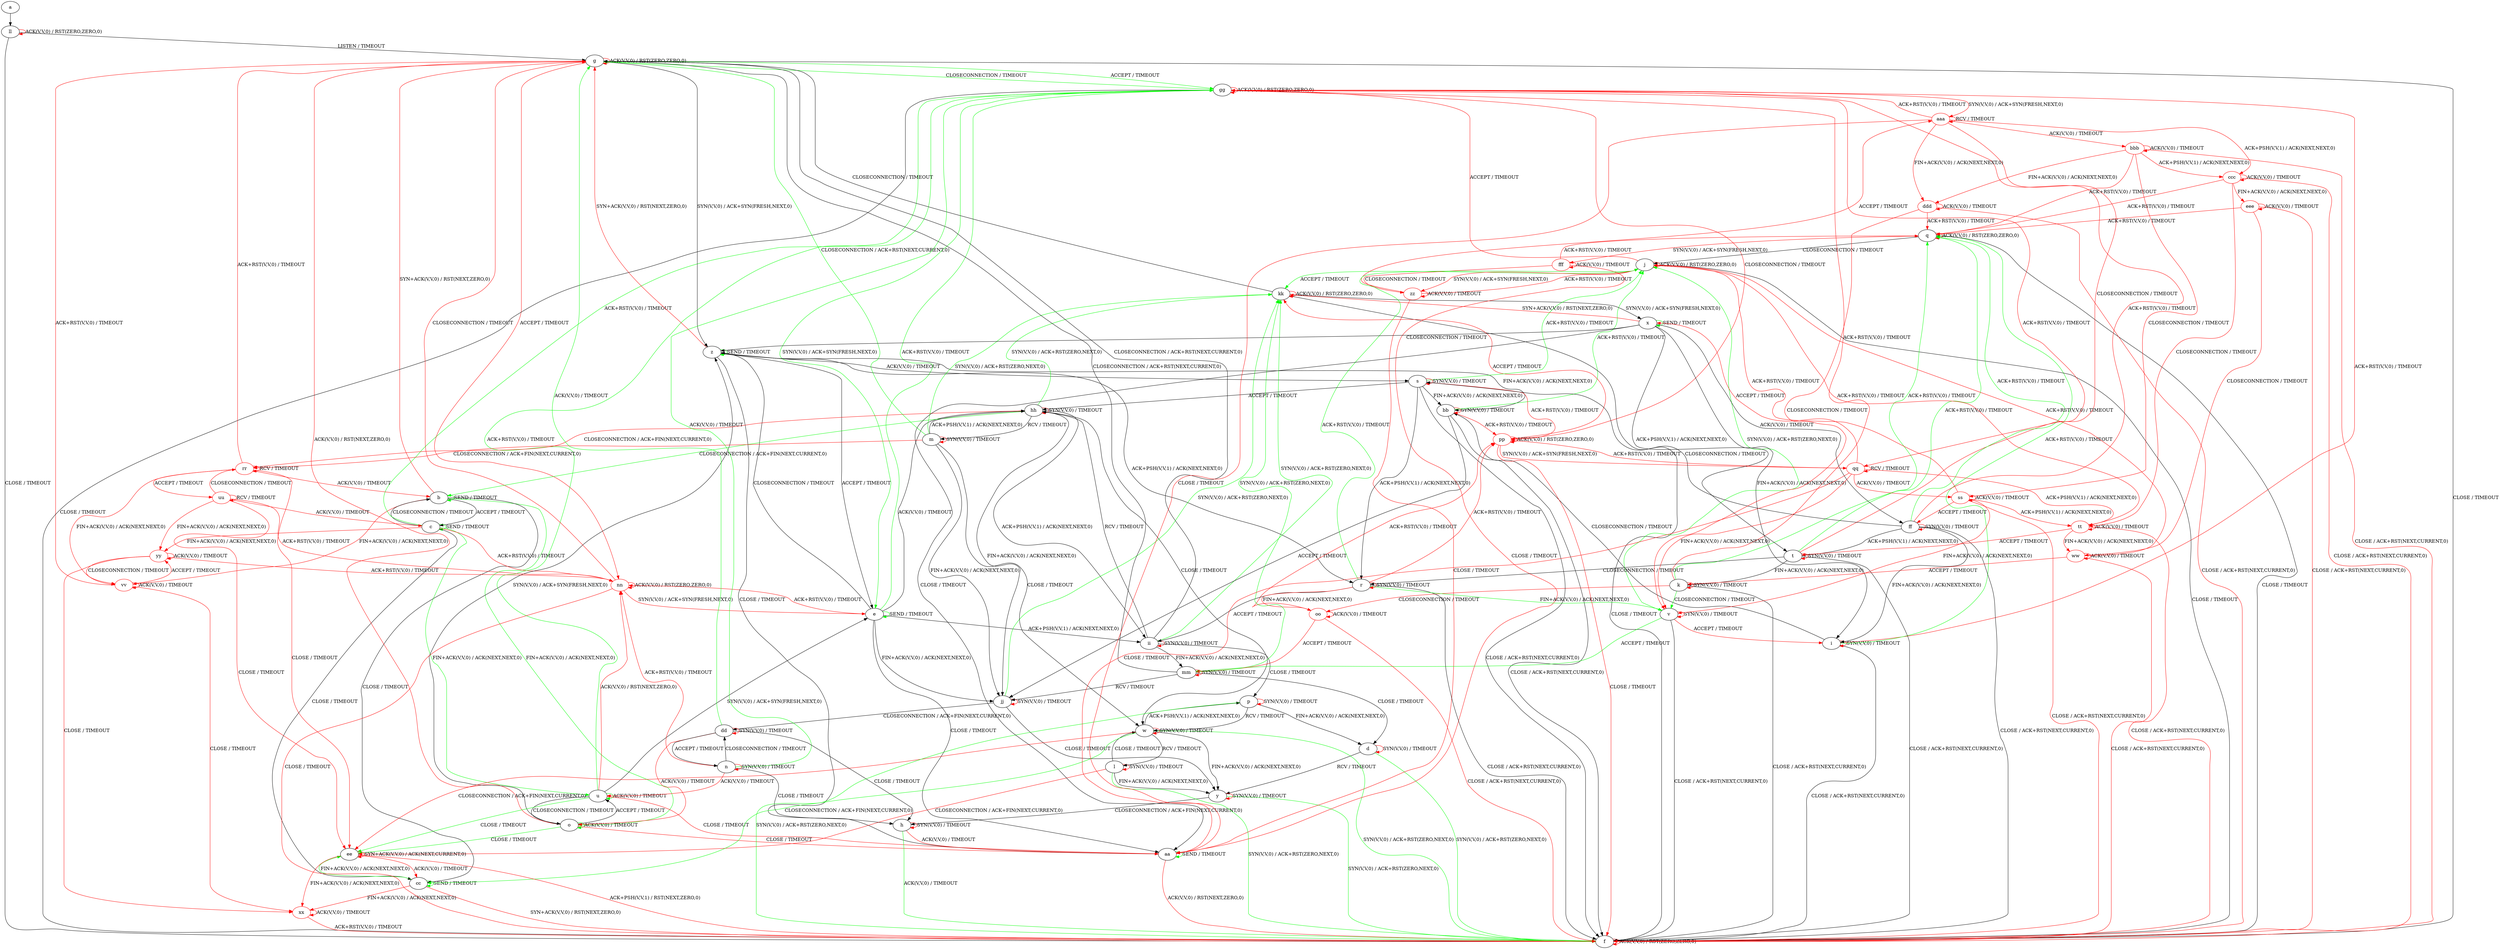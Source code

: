 digraph "" {
	graph ["Incoming time"=42.33273100852966,
		"Outgoing time"=68.66762256622314,
		Output="{'States': 58, 'Transitions': 871, 'Filename': '../results/tcp/TCP_Linux_Server-TCP_Windows8_Server-cvc4-3.dot'}",
		Reference="{'States': 58, 'Transitions': 685, 'Filename': '../subjects/tcp/TCP_Linux_Server.dot'}",
		Solver=cvc4,
		Updated="{'States': 39, 'Transitions': 495, 'Filename': '../subjects/tcp/TCP_Windows8_Server.dot'}",
		"f-measure"=0.5237288135593221,
		precision=0.6242424242424243,
		recall=0.4510948905109489
	];
	a -> ll [key=0];
b -> b [key=0,
color=green,
label="SEND / TIMEOUT"];
b -> c [key=0,
label="ACCEPT / TIMEOUT"];
b -> g [key=0,
color=red,
label="SYN+ACK(V,V,0) / RST(NEXT,ZERO,0)"];
b -> o [key=0,
color=green,
label="FIN+ACK(V,V,0) / ACK(NEXT,NEXT,0)"];
b -> cc [key=0,
label="CLOSE / TIMEOUT"];
vv [color=red];
b -> vv [key=0,
color=red,
label="FIN+ACK(V,V,0) / ACK(NEXT,NEXT,0)"];
c -> b [key=0,
label="CLOSECONNECTION / TIMEOUT"];
c -> c [key=0,
color=green,
label="SEND / TIMEOUT"];
c -> u [key=0,
color=green,
label="FIN+ACK(V,V,0) / ACK(NEXT,NEXT,0)"];
c -> cc [key=0,
label="CLOSE / TIMEOUT"];
c -> gg [key=0,
color=green,
label="ACK+RST(V,V,0) / TIMEOUT"];
nn [color=red];
c -> nn [key=0,
color=red,
label="ACK+RST(V,V,0) / TIMEOUT"];
yy [color=red];
c -> yy [key=0,
color=red,
label="FIN+ACK(V,V,0) / ACK(NEXT,NEXT,0)"];
d -> d [key=0,
color=red,
label="SYN(V,V,0) / TIMEOUT"];
d -> f [key=0,
color=green,
label="SYN(V,V,0) / ACK+RST(ZERO,NEXT,0)"];
d -> y [key=0,
label="RCV / TIMEOUT"];
e -> e [key=0,
color=green,
label="SEND / TIMEOUT"];
e -> z [key=0,
label="CLOSECONNECTION / TIMEOUT"];
e -> aa [key=0,
label="CLOSE / TIMEOUT"];
e -> gg [key=0,
color=green,
label="ACK+RST(V,V,0) / TIMEOUT"];
e -> hh [key=0,
label="ACK(V,V,0) / TIMEOUT"];
e -> ii [key=0,
label="ACK+PSH(V,V,1) / ACK(NEXT,NEXT,0)"];
e -> jj [key=0,
label="FIN+ACK(V,V,0) / ACK(NEXT,NEXT,0)"];
e -> nn [key=0,
color=red,
label="ACK+RST(V,V,0) / TIMEOUT"];
f -> f [key=0,
color=red,
label="ACK(V,V,0) / RST(ZERO,ZERO,0)"];
g -> f [key=0,
label="CLOSE / TIMEOUT"];
g -> g [key=0,
color=red,
label="ACK(V,V,0) / RST(ZERO,ZERO,0)"];
g -> z [key=0,
label="SYN(V,V,0) / ACK+SYN(FRESH,NEXT,0)"];
g -> gg [key=0,
color=green,
label="ACCEPT / TIMEOUT"];
g -> nn [key=0,
color=red,
label="ACCEPT / TIMEOUT"];
h -> f [key=0,
color=green,
label="ACK(V,V,0) / TIMEOUT"];
h -> h [key=0,
color=red,
label="SYN(V,V,0) / TIMEOUT"];
h -> aa [key=0,
color=red,
label="ACK(V,V,0) / TIMEOUT"];
i -> f [key=0,
label="CLOSE / ACK+RST(NEXT,CURRENT,0)"];
i -> i [key=0,
color=red,
label="SYN(V,V,0) / TIMEOUT"];
i -> q [key=0,
color=green,
label="ACK+RST(V,V,0) / TIMEOUT"];
i -> bb [key=0,
label="CLOSECONNECTION / TIMEOUT"];
i -> gg [key=0,
color=red,
label="ACK+RST(V,V,0) / TIMEOUT"];
j -> f [key=0,
label="CLOSE / TIMEOUT"];
j -> j [key=0,
color=red,
label="ACK(V,V,0) / RST(ZERO,ZERO,0)"];
j -> gg [key=0,
color=red,
label="ACCEPT / TIMEOUT"];
j -> kk [key=0,
color=green,
label="ACCEPT / TIMEOUT"];
zz [color=red];
j -> zz [key=0,
color=red,
label="SYN(V,V,0) / ACK+SYN(FRESH,NEXT,0)"];
k -> f [key=0,
label="CLOSE / ACK+RST(NEXT,CURRENT,0)"];
k -> k [key=0,
color=red,
label="SYN(V,V,0) / TIMEOUT"];
k -> q [key=0,
color=green,
label="ACK+RST(V,V,0) / TIMEOUT"];
k -> v [key=0,
color=green,
label="CLOSECONNECTION / TIMEOUT"];
k -> gg [key=0,
color=red,
label="ACK+RST(V,V,0) / TIMEOUT"];
oo [color=red];
k -> oo [key=0,
color=red,
label="CLOSECONNECTION / TIMEOUT"];
l -> f [key=0,
color=green,
label="SYN(V,V,0) / ACK+RST(ZERO,NEXT,0)"];
l -> l [key=0,
color=red,
label="SYN(V,V,0) / TIMEOUT"];
l -> w [key=0,
label="CLOSE / TIMEOUT"];
l -> y [key=0,
label="FIN+ACK(V,V,0) / ACK(NEXT,NEXT,0)"];
l -> ee [key=0,
color=red,
label="CLOSECONNECTION / ACK+FIN(NEXT,CURRENT,0)"];
m -> g [key=0,
color=green,
label="CLOSECONNECTION / ACK+RST(NEXT,CURRENT,0)"];
m -> m [key=0,
color=red,
label="SYN(V,V,0) / TIMEOUT"];
m -> w [key=0,
label="CLOSE / TIMEOUT"];
m -> hh [key=0,
label="ACK+PSH(V,V,1) / ACK(NEXT,NEXT,0)"];
m -> jj [key=0,
label="FIN+ACK(V,V,0) / ACK(NEXT,NEXT,0)"];
m -> kk [key=0,
color=green,
label="SYN(V,V,0) / ACK+RST(ZERO,NEXT,0)"];
rr [color=red];
m -> rr [key=0,
color=red,
label="CLOSECONNECTION / ACK+FIN(NEXT,CURRENT,0)"];
n -> h [key=0,
label="CLOSE / TIMEOUT"];
n -> n [key=0,
color=red,
label="SYN(V,V,0) / TIMEOUT"];
n -> u [key=0,
color=red,
label="ACK(V,V,0) / TIMEOUT"];
n -> dd [key=0,
label="CLOSECONNECTION / TIMEOUT"];
n -> gg [key=0,
color=green,
label="ACK(V,V,0) / TIMEOUT"];
n -> nn [key=0,
color=red,
label="ACK+RST(V,V,0) / TIMEOUT"];
o -> g [key=0,
color=red,
label="ACK(V,V,0) / RST(NEXT,ZERO,0)"];
o -> o [key=0,
color=green,
label="ACK(V,V,0) / TIMEOUT"];
o -> u [key=0,
label="ACCEPT / TIMEOUT"];
o -> z [key=0,
label="SYN(V,V,0) / ACK+SYN(FRESH,NEXT,0)"];
o -> aa [key=0,
color=red,
label="CLOSE / TIMEOUT"];
o -> ee [key=0,
color=green,
label="CLOSE / TIMEOUT"];
p -> d [key=0,
label="FIN+ACK(V,V,0) / ACK(NEXT,NEXT,0)"];
p -> f [key=0,
color=green,
label="SYN(V,V,0) / ACK+RST(ZERO,NEXT,0)"];
p -> p [key=0,
color=red,
label="SYN(V,V,0) / TIMEOUT"];
p -> w [key=0,
label="RCV / TIMEOUT"];
q -> f [key=0,
label="CLOSE / TIMEOUT"];
q -> j [key=0,
label="CLOSECONNECTION / TIMEOUT"];
q -> q [key=0,
color=red,
label="ACK(V,V,0) / RST(ZERO,ZERO,0)"];
fff [color=red];
q -> fff [key=0,
color=red,
label="SYN(V,V,0) / ACK+SYN(FRESH,NEXT,0)"];
r -> f [key=0,
label="CLOSE / ACK+RST(NEXT,CURRENT,0)"];
r -> j [key=0,
color=green,
label="ACK+RST(V,V,0) / TIMEOUT"];
r -> r [key=0,
color=red,
label="SYN(V,V,0) / TIMEOUT"];
r -> v [key=0,
color=green,
label="FIN+ACK(V,V,0) / ACK(NEXT,NEXT,0)"];
r -> ii [key=0,
label="ACCEPT / TIMEOUT"];
r -> oo [key=0,
color=red,
label="FIN+ACK(V,V,0) / ACK(NEXT,NEXT,0)"];
pp [color=red];
r -> pp [key=0,
color=red,
label="ACK+RST(V,V,0) / TIMEOUT"];
s -> f [key=0,
label="CLOSE / ACK+RST(NEXT,CURRENT,0)"];
s -> j [key=0,
color=green,
label="ACK+RST(V,V,0) / TIMEOUT"];
s -> r [key=0,
label="ACK+PSH(V,V,1) / ACK(NEXT,NEXT,0)"];
s -> s [key=0,
color=red,
label="SYN(V,V,0) / TIMEOUT"];
s -> bb [key=0,
label="FIN+ACK(V,V,0) / ACK(NEXT,NEXT,0)"];
s -> hh [key=0,
label="ACCEPT / TIMEOUT"];
s -> pp [key=0,
color=red,
label="ACK+RST(V,V,0) / TIMEOUT"];
t -> f [key=0,
label="CLOSE / ACK+RST(NEXT,CURRENT,0)"];
t -> k [key=0,
label="FIN+ACK(V,V,0) / ACK(NEXT,NEXT,0)"];
t -> q [key=0,
color=green,
label="ACK+RST(V,V,0) / TIMEOUT"];
t -> r [key=0,
label="CLOSECONNECTION / TIMEOUT"];
t -> t [key=0,
color=red,
label="SYN(V,V,0) / TIMEOUT"];
t -> gg [key=0,
color=red,
label="ACK+RST(V,V,0) / TIMEOUT"];
u -> e [key=0,
label="SYN(V,V,0) / ACK+SYN(FRESH,NEXT,0)"];
u -> o [key=0,
label="CLOSECONNECTION / TIMEOUT"];
u -> u [key=0,
color=green,
label="ACK(V,V,0) / TIMEOUT"];
u -> aa [key=0,
color=red,
label="CLOSE / TIMEOUT"];
u -> ee [key=0,
color=green,
label="CLOSE / TIMEOUT"];
u -> gg [key=0,
color=green,
label="ACK+RST(V,V,0) / TIMEOUT"];
u -> nn [key=0,
color=red,
label="ACK(V,V,0) / RST(NEXT,ZERO,0)"];
v -> f [key=0,
label="CLOSE / ACK+RST(NEXT,CURRENT,0)"];
v -> i [key=0,
color=red,
label="ACCEPT / TIMEOUT"];
v -> j [key=0,
color=green,
label="SYN(V,V,0) / ACK+RST(ZERO,NEXT,0)"];
v -> v [key=0,
color=red,
label="SYN(V,V,0) / TIMEOUT"];
v -> mm [key=0,
color=green,
label="ACCEPT / TIMEOUT"];
w -> f [key=0,
color=green,
label="SYN(V,V,0) / ACK+RST(ZERO,NEXT,0)"];
w -> l [key=0,
label="RCV / TIMEOUT"];
w -> p [key=0,
label="ACK+PSH(V,V,1) / ACK(NEXT,NEXT,0)"];
w -> w [key=0,
color=red,
label="SYN(V,V,0) / TIMEOUT"];
w -> y [key=0,
label="FIN+ACK(V,V,0) / ACK(NEXT,NEXT,0)"];
w -> cc [key=0,
color=green,
label="CLOSECONNECTION / ACK+FIN(NEXT,CURRENT,0)"];
w -> ee [key=0,
color=red,
label="CLOSECONNECTION / ACK+FIN(NEXT,CURRENT,0)"];
x -> i [key=0,
label="FIN+ACK(V,V,0) / ACK(NEXT,NEXT,0)"];
x -> t [key=0,
label="ACK+PSH(V,V,1) / ACK(NEXT,NEXT,0)"];
x -> x [key=0,
color=green,
label="SEND / TIMEOUT"];
x -> z [key=0,
label="CLOSECONNECTION / TIMEOUT"];
x -> aa [key=0,
label="CLOSE / TIMEOUT"];
x -> ff [key=0,
label="ACK(V,V,0) / TIMEOUT"];
x -> kk [key=0,
color=red,
label="SYN+ACK(V,V,0) / RST(NEXT,ZERO,0)"];
y -> f [key=0,
color=green,
label="SYN(V,V,0) / ACK+RST(ZERO,NEXT,0)"];
y -> h [key=0,
label="CLOSECONNECTION / ACK+FIN(NEXT,CURRENT,0)"];
y -> y [key=0,
color=red,
label="SYN(V,V,0) / TIMEOUT"];
z -> e [key=0,
label="ACCEPT / TIMEOUT"];
z -> g [key=0,
color=red,
label="SYN+ACK(V,V,0) / RST(NEXT,ZERO,0)"];
z -> r [key=0,
label="ACK+PSH(V,V,1) / ACK(NEXT,NEXT,0)"];
z -> s [key=0,
label="ACK(V,V,0) / TIMEOUT"];
z -> z [key=0,
color=green,
label="SEND / TIMEOUT"];
z -> aa [key=0,
label="CLOSE / TIMEOUT"];
z -> bb [key=0,
label="FIN+ACK(V,V,0) / ACK(NEXT,NEXT,0)"];
aa -> f [key=0,
color=red,
label="ACK(V,V,0) / RST(NEXT,ZERO,0)"];
aa -> aa [key=0,
color=green,
label="SEND / TIMEOUT"];
bb -> f [key=0,
label="CLOSE / ACK+RST(NEXT,CURRENT,0)"];
bb -> j [key=0,
color=green,
label="ACK+RST(V,V,0) / TIMEOUT"];
bb -> bb [key=0,
color=red,
label="SYN(V,V,0) / TIMEOUT"];
bb -> jj [key=0,
label="ACCEPT / TIMEOUT"];
bb -> pp [key=0,
color=red,
label="ACK+RST(V,V,0) / TIMEOUT"];
cc -> f [key=0,
color=red,
label="SYN+ACK(V,V,0) / RST(NEXT,ZERO,0)"];
cc -> cc [key=0,
color=green,
label="SEND / TIMEOUT"];
cc -> ee [key=0,
color=green,
label="FIN+ACK(V,V,0) / ACK(NEXT,NEXT,0)"];
xx [color=red];
cc -> xx [key=0,
color=red,
label="FIN+ACK(V,V,0) / ACK(NEXT,NEXT,0)"];
dd -> g [key=0,
color=green,
label="ACK(V,V,0) / TIMEOUT"];
dd -> h [key=0,
label="CLOSE / TIMEOUT"];
dd -> n [key=0,
label="ACCEPT / TIMEOUT"];
dd -> o [key=0,
color=red,
label="ACK(V,V,0) / TIMEOUT"];
dd -> dd [key=0,
color=red,
label="SYN(V,V,0) / TIMEOUT"];
ee -> f [key=0,
color=red,
label="ACK+PSH(V,V,1) / RST(NEXT,ZERO,0)"];
ee -> cc [key=0,
color=red,
label="ACK(V,V,0) / TIMEOUT"];
ee -> ee [key=0,
color=red,
label="SYN+ACK(V,V,0) / ACK(NEXT,CURRENT,0)"];
ee -> xx [key=0,
color=red,
label="FIN+ACK(V,V,0) / ACK(NEXT,NEXT,0)"];
ff -> f [key=0,
label="CLOSE / ACK+RST(NEXT,CURRENT,0)"];
ff -> i [key=0,
label="FIN+ACK(V,V,0) / ACK(NEXT,NEXT,0)"];
ff -> q [key=0,
color=green,
label="ACK+RST(V,V,0) / TIMEOUT"];
ff -> s [key=0,
label="CLOSECONNECTION / TIMEOUT"];
ff -> t [key=0,
label="ACK+PSH(V,V,1) / ACK(NEXT,NEXT,0)"];
ff -> ff [key=0,
color=red,
label="SYN(V,V,0) / TIMEOUT"];
ff -> gg [key=0,
color=red,
label="ACK+RST(V,V,0) / TIMEOUT"];
gg -> e [key=0,
color=green,
label="SYN(V,V,0) / ACK+SYN(FRESH,NEXT,0)"];
gg -> f [key=0,
label="CLOSE / TIMEOUT"];
gg -> g [key=0,
color=green,
label="CLOSECONNECTION / TIMEOUT"];
gg -> gg [key=0,
color=red,
label="ACK(V,V,0) / RST(ZERO,ZERO,0)"];
gg -> pp [key=0,
color=red,
label="CLOSECONNECTION / TIMEOUT"];
aaa [color=red];
gg -> aaa [key=0,
color=red,
label="SYN(V,V,0) / ACK+SYN(FRESH,NEXT,0)"];
hh -> b [key=0,
color=green,
label="CLOSECONNECTION / ACK+FIN(NEXT,CURRENT,0)"];
hh -> m [key=0,
label="RCV / TIMEOUT"];
hh -> w [key=0,
label="CLOSE / TIMEOUT"];
hh -> hh [key=0,
color=red,
label="SYN(V,V,0) / TIMEOUT"];
hh -> ii [key=0,
label="ACK+PSH(V,V,1) / ACK(NEXT,NEXT,0)"];
hh -> jj [key=0,
label="FIN+ACK(V,V,0) / ACK(NEXT,NEXT,0)"];
hh -> kk [key=0,
color=green,
label="SYN(V,V,0) / ACK+RST(ZERO,NEXT,0)"];
hh -> rr [key=0,
color=red,
label="CLOSECONNECTION / ACK+FIN(NEXT,CURRENT,0)"];
ii -> g [key=0,
label="CLOSECONNECTION / ACK+RST(NEXT,CURRENT,0)"];
ii -> p [key=0,
label="CLOSE / TIMEOUT"];
ii -> hh [key=0,
label="RCV / TIMEOUT"];
ii -> ii [key=0,
color=red,
label="SYN(V,V,0) / TIMEOUT"];
ii -> kk [key=0,
color=green,
label="SYN(V,V,0) / ACK+RST(ZERO,NEXT,0)"];
ii -> mm [key=0,
label="FIN+ACK(V,V,0) / ACK(NEXT,NEXT,0)"];
jj -> y [key=0,
label="CLOSE / TIMEOUT"];
jj -> dd [key=0,
label="CLOSECONNECTION / ACK+FIN(NEXT,CURRENT,0)"];
jj -> jj [key=0,
color=red,
label="SYN(V,V,0) / TIMEOUT"];
jj -> kk [key=0,
color=green,
label="SYN(V,V,0) / ACK+RST(ZERO,NEXT,0)"];
kk -> f [key=0,
label="CLOSE / TIMEOUT"];
kk -> g [key=0,
label="CLOSECONNECTION / TIMEOUT"];
kk -> x [key=0,
label="SYN(V,V,0) / ACK+SYN(FRESH,NEXT,0)"];
kk -> kk [key=0,
color=red,
label="ACK(V,V,0) / RST(ZERO,ZERO,0)"];
ll -> f [key=0,
label="CLOSE / TIMEOUT"];
ll -> g [key=0,
label="LISTEN / TIMEOUT"];
ll -> ll [key=0,
color=red,
label="ACK(V,V,0) / RST(ZERO,ZERO,0)"];
mm -> d [key=0,
label="CLOSE / TIMEOUT"];
mm -> g [key=0,
label="CLOSECONNECTION / ACK+RST(NEXT,CURRENT,0)"];
mm -> jj [key=0,
label="RCV / TIMEOUT"];
mm -> kk [key=0,
color=green,
label="SYN(V,V,0) / ACK+RST(ZERO,NEXT,0)"];
mm -> mm [key=0,
color=red,
label="SYN(V,V,0) / TIMEOUT"];
nn -> e [key=0,
color=red,
label="SYN(V,V,0) / ACK+SYN(FRESH,NEXT,0)"];
nn -> f [key=0,
color=red,
label="CLOSE / TIMEOUT"];
nn -> g [key=0,
color=red,
label="CLOSECONNECTION / TIMEOUT"];
nn -> nn [key=0,
color=red,
label="ACK(V,V,0) / RST(ZERO,ZERO,0)"];
oo -> f [key=0,
color=red,
label="CLOSE / ACK+RST(NEXT,CURRENT,0)"];
oo -> mm [key=0,
color=red,
label="ACCEPT / TIMEOUT"];
oo -> oo [key=0,
color=red,
label="ACK(V,V,0) / TIMEOUT"];
oo -> pp [key=0,
color=red,
label="ACK+RST(V,V,0) / TIMEOUT"];
pp -> f [key=0,
color=red,
label="CLOSE / TIMEOUT"];
pp -> kk [key=0,
color=red,
label="ACCEPT / TIMEOUT"];
pp -> pp [key=0,
color=red,
label="ACK(V,V,0) / RST(ZERO,ZERO,0)"];
qq [color=red];
pp -> qq [key=0,
color=red,
label="SYN(V,V,0) / ACK+SYN(FRESH,NEXT,0)"];
qq -> v [key=0,
color=red,
label="FIN+ACK(V,V,0) / ACK(NEXT,NEXT,0)"];
qq -> x [key=0,
color=red,
label="ACCEPT / TIMEOUT"];
qq -> aa [key=0,
color=red,
label="CLOSE / TIMEOUT"];
qq -> pp [key=0,
color=red,
label="ACK+RST(V,V,0) / TIMEOUT"];
qq -> qq [key=0,
color=red,
label="RCV / TIMEOUT"];
ss [color=red];
qq -> ss [key=0,
color=red,
label="ACK(V,V,0) / TIMEOUT"];
tt [color=red];
qq -> tt [key=0,
color=red,
label="ACK+PSH(V,V,1) / ACK(NEXT,NEXT,0)"];
rr -> b [key=0,
color=red,
label="ACK(V,V,0) / TIMEOUT"];
rr -> g [key=0,
color=red,
label="ACK+RST(V,V,0) / TIMEOUT"];
rr -> ee [key=0,
color=red,
label="CLOSE / TIMEOUT"];
rr -> rr [key=0,
color=red,
label="RCV / TIMEOUT"];
uu [color=red];
rr -> uu [key=0,
color=red,
label="ACCEPT / TIMEOUT"];
rr -> vv [key=0,
color=red,
label="FIN+ACK(V,V,0) / ACK(NEXT,NEXT,0)"];
ss -> f [key=0,
color=red,
label="CLOSE / ACK+RST(NEXT,CURRENT,0)"];
ss -> j [key=0,
color=red,
label="ACK+RST(V,V,0) / TIMEOUT"];
ss -> v [key=0,
color=red,
label="FIN+ACK(V,V,0) / ACK(NEXT,NEXT,0)"];
ss -> ff [key=0,
color=red,
label="ACCEPT / TIMEOUT"];
ss -> ss [key=0,
color=red,
label="ACK(V,V,0) / TIMEOUT"];
ss -> tt [key=0,
color=red,
label="ACK+PSH(V,V,1) / ACK(NEXT,NEXT,0)"];
tt -> f [key=0,
color=red,
label="CLOSE / ACK+RST(NEXT,CURRENT,0)"];
tt -> j [key=0,
color=red,
label="ACK+RST(V,V,0) / TIMEOUT"];
tt -> t [key=0,
color=red,
label="ACCEPT / TIMEOUT"];
tt -> tt [key=0,
color=red,
label="ACK(V,V,0) / TIMEOUT"];
ww [color=red];
tt -> ww [key=0,
color=red,
label="FIN+ACK(V,V,0) / ACK(NEXT,NEXT,0)"];
uu -> c [key=0,
color=red,
label="ACK(V,V,0) / TIMEOUT"];
uu -> ee [key=0,
color=red,
label="CLOSE / TIMEOUT"];
uu -> nn [key=0,
color=red,
label="ACK+RST(V,V,0) / TIMEOUT"];
uu -> rr [key=0,
color=red,
label="CLOSECONNECTION / TIMEOUT"];
uu -> uu [key=0,
color=red,
label="RCV / TIMEOUT"];
uu -> yy [key=0,
color=red,
label="FIN+ACK(V,V,0) / ACK(NEXT,NEXT,0)"];
vv -> g [key=0,
color=red,
label="ACK+RST(V,V,0) / TIMEOUT"];
vv -> vv [key=0,
color=red,
label="ACK(V,V,0) / TIMEOUT"];
vv -> xx [key=0,
color=red,
label="CLOSE / TIMEOUT"];
vv -> yy [key=0,
color=red,
label="ACCEPT / TIMEOUT"];
ww -> f [key=0,
color=red,
label="CLOSE / ACK+RST(NEXT,CURRENT,0)"];
ww -> j [key=0,
color=red,
label="ACK+RST(V,V,0) / TIMEOUT"];
ww -> k [key=0,
color=red,
label="ACCEPT / TIMEOUT"];
ww -> ww [key=0,
color=red,
label="ACK(V,V,0) / TIMEOUT"];
xx -> f [key=0,
color=red,
label="ACK+RST(V,V,0) / TIMEOUT"];
xx -> xx [key=0,
color=red,
label="ACK(V,V,0) / TIMEOUT"];
yy -> nn [key=0,
color=red,
label="ACK+RST(V,V,0) / TIMEOUT"];
yy -> vv [key=0,
color=red,
label="CLOSECONNECTION / TIMEOUT"];
yy -> xx [key=0,
color=red,
label="CLOSE / TIMEOUT"];
yy -> yy [key=0,
color=red,
label="ACK(V,V,0) / TIMEOUT"];
zz -> j [key=0,
color=red,
label="ACK+RST(V,V,0) / TIMEOUT"];
zz -> aa [key=0,
color=red,
label="CLOSE / TIMEOUT"];
zz -> zz [key=0,
color=red,
label="ACK(V,V,0) / TIMEOUT"];
zz -> aaa [key=0,
color=red,
label="ACCEPT / TIMEOUT"];
aaa -> aa [key=0,
color=red,
label="CLOSE / TIMEOUT"];
aaa -> gg [key=0,
color=red,
label="ACK+RST(V,V,0) / TIMEOUT"];
aaa -> qq [key=0,
color=red,
label="CLOSECONNECTION / TIMEOUT"];
aaa -> aaa [key=0,
color=red,
label="RCV / TIMEOUT"];
bbb [color=red];
aaa -> bbb [key=0,
color=red,
label="ACK(V,V,0) / TIMEOUT"];
ccc [color=red];
aaa -> ccc [key=0,
color=red,
label="ACK+PSH(V,V,1) / ACK(NEXT,NEXT,0)"];
ddd [color=red];
aaa -> ddd [key=0,
color=red,
label="FIN+ACK(V,V,0) / ACK(NEXT,NEXT,0)"];
bbb -> f [key=0,
color=red,
label="CLOSE / ACK+RST(NEXT,CURRENT,0)"];
bbb -> q [key=0,
color=red,
label="ACK+RST(V,V,0) / TIMEOUT"];
bbb -> ss [key=0,
color=red,
label="CLOSECONNECTION / TIMEOUT"];
bbb -> bbb [key=0,
color=red,
label="ACK(V,V,0) / TIMEOUT"];
bbb -> ccc [key=0,
color=red,
label="ACK+PSH(V,V,1) / ACK(NEXT,NEXT,0)"];
bbb -> ddd [key=0,
color=red,
label="FIN+ACK(V,V,0) / ACK(NEXT,NEXT,0)"];
ccc -> f [key=0,
color=red,
label="CLOSE / ACK+RST(NEXT,CURRENT,0)"];
ccc -> q [key=0,
color=red,
label="ACK+RST(V,V,0) / TIMEOUT"];
ccc -> tt [key=0,
color=red,
label="CLOSECONNECTION / TIMEOUT"];
ccc -> ccc [key=0,
color=red,
label="ACK(V,V,0) / TIMEOUT"];
eee [color=red];
ccc -> eee [key=0,
color=red,
label="FIN+ACK(V,V,0) / ACK(NEXT,NEXT,0)"];
ddd -> f [key=0,
color=red,
label="CLOSE / ACK+RST(NEXT,CURRENT,0)"];
ddd -> q [key=0,
color=red,
label="ACK+RST(V,V,0) / TIMEOUT"];
ddd -> v [key=0,
color=red,
label="CLOSECONNECTION / TIMEOUT"];
ddd -> ddd [key=0,
color=red,
label="ACK(V,V,0) / TIMEOUT"];
eee -> f [key=0,
color=red,
label="CLOSE / ACK+RST(NEXT,CURRENT,0)"];
eee -> q [key=0,
color=red,
label="ACK+RST(V,V,0) / TIMEOUT"];
eee -> ww [key=0,
color=red,
label="CLOSECONNECTION / TIMEOUT"];
eee -> eee [key=0,
color=red,
label="ACK(V,V,0) / TIMEOUT"];
fff -> q [key=0,
color=red,
label="ACK+RST(V,V,0) / TIMEOUT"];
fff -> aa [key=0,
color=red,
label="CLOSE / TIMEOUT"];
fff -> zz [key=0,
color=red,
label="CLOSECONNECTION / TIMEOUT"];
fff -> fff [key=0,
color=red,
label="ACK(V,V,0) / TIMEOUT"];
}
